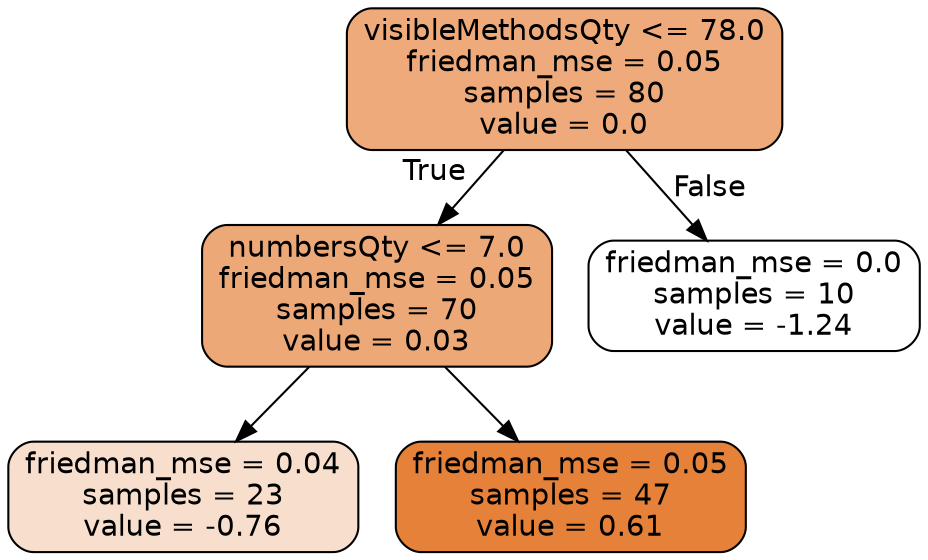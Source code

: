 digraph Tree {
node [shape=box, style="filled, rounded", color="black", fontname="helvetica"] ;
edge [fontname="helvetica"] ;
0 [label="visibleMethodsQty <= 78.0\nfriedman_mse = 0.05\nsamples = 80\nvalue = 0.0", fillcolor="#eeaa7a"] ;
1 [label="numbersQty <= 7.0\nfriedman_mse = 0.05\nsamples = 70\nvalue = 0.03", fillcolor="#eda877"] ;
0 -> 1 [labeldistance=2.5, labelangle=45, headlabel="True"] ;
3 [label="friedman_mse = 0.04\nsamples = 23\nvalue = -0.76", fillcolor="#f8decc"] ;
1 -> 3 ;
4 [label="friedman_mse = 0.05\nsamples = 47\nvalue = 0.61", fillcolor="#e58139"] ;
1 -> 4 ;
2 [label="friedman_mse = 0.0\nsamples = 10\nvalue = -1.24", fillcolor="#ffffff"] ;
0 -> 2 [labeldistance=2.5, labelangle=-45, headlabel="False"] ;
}